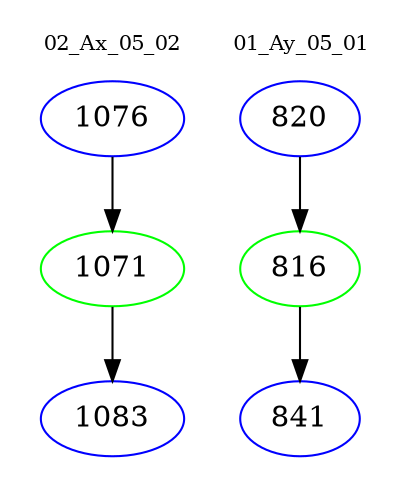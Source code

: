 digraph{
subgraph cluster_0 {
color = white
label = "02_Ax_05_02";
fontsize=10;
T0_1076 [label="1076", color="blue"]
T0_1076 -> T0_1071 [color="black"]
T0_1071 [label="1071", color="green"]
T0_1071 -> T0_1083 [color="black"]
T0_1083 [label="1083", color="blue"]
}
subgraph cluster_1 {
color = white
label = "01_Ay_05_01";
fontsize=10;
T1_820 [label="820", color="blue"]
T1_820 -> T1_816 [color="black"]
T1_816 [label="816", color="green"]
T1_816 -> T1_841 [color="black"]
T1_841 [label="841", color="blue"]
}
}
